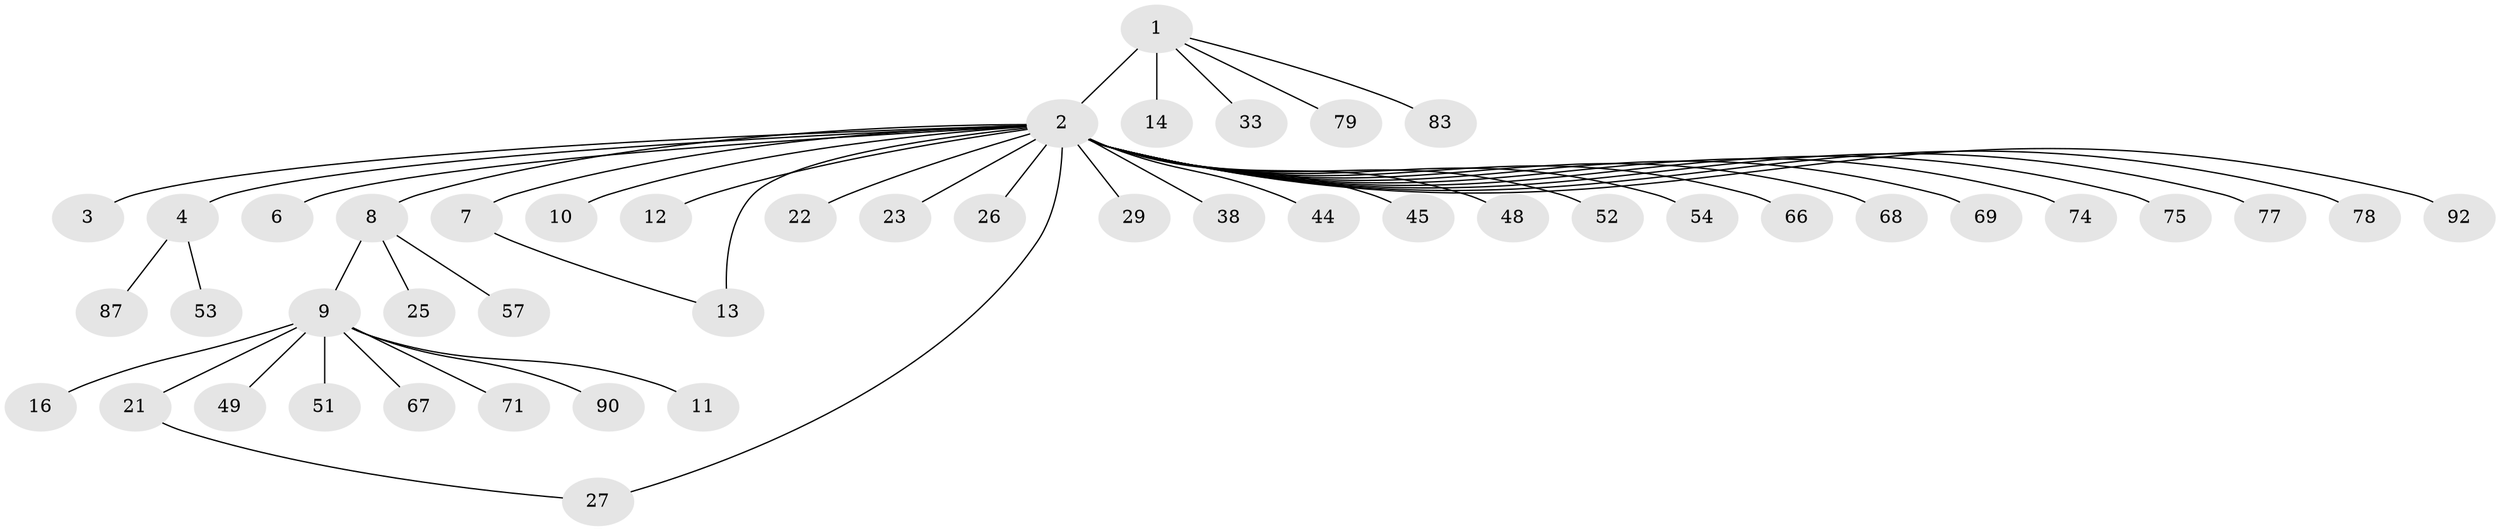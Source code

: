// original degree distribution, {7: 0.010752688172043012, 35: 0.010752688172043012, 1: 0.6989247311827957, 4: 0.043010752688172046, 13: 0.010752688172043012, 5: 0.03225806451612903, 2: 0.12903225806451613, 9: 0.010752688172043012, 8: 0.010752688172043012, 3: 0.043010752688172046}
// Generated by graph-tools (version 1.1) at 2025/14/03/09/25 04:14:45]
// undirected, 46 vertices, 47 edges
graph export_dot {
graph [start="1"]
  node [color=gray90,style=filled];
  1;
  2 [super="+20+34+30+19+5+36+55+64+39+61+40"];
  3;
  4;
  6 [super="+42+60+18+17"];
  7;
  8;
  9;
  10;
  11;
  12;
  13 [super="+41"];
  14;
  16;
  21 [super="+24"];
  22;
  23;
  25;
  26;
  27 [super="+56+88+93"];
  29;
  33;
  38;
  44;
  45;
  48;
  49;
  51;
  52;
  53;
  54;
  57;
  66;
  67;
  68;
  69 [super="+73"];
  71;
  74;
  75;
  77;
  78;
  79;
  83;
  87 [super="+91"];
  90;
  92;
  1 -- 2 [weight=3];
  1 -- 14;
  1 -- 33;
  1 -- 79;
  1 -- 83;
  2 -- 3;
  2 -- 4 [weight=2];
  2 -- 6;
  2 -- 8 [weight=2];
  2 -- 10 [weight=2];
  2 -- 22;
  2 -- 23;
  2 -- 29;
  2 -- 38;
  2 -- 44;
  2 -- 45;
  2 -- 48;
  2 -- 52;
  2 -- 54;
  2 -- 66;
  2 -- 68;
  2 -- 69;
  2 -- 74;
  2 -- 75;
  2 -- 78;
  2 -- 92;
  2 -- 7;
  2 -- 12;
  2 -- 13 [weight=2];
  2 -- 77;
  2 -- 26;
  2 -- 27;
  4 -- 53;
  4 -- 87;
  7 -- 13;
  8 -- 9;
  8 -- 25;
  8 -- 57;
  9 -- 11;
  9 -- 16;
  9 -- 21;
  9 -- 49;
  9 -- 51;
  9 -- 67;
  9 -- 71;
  9 -- 90;
  21 -- 27;
}

